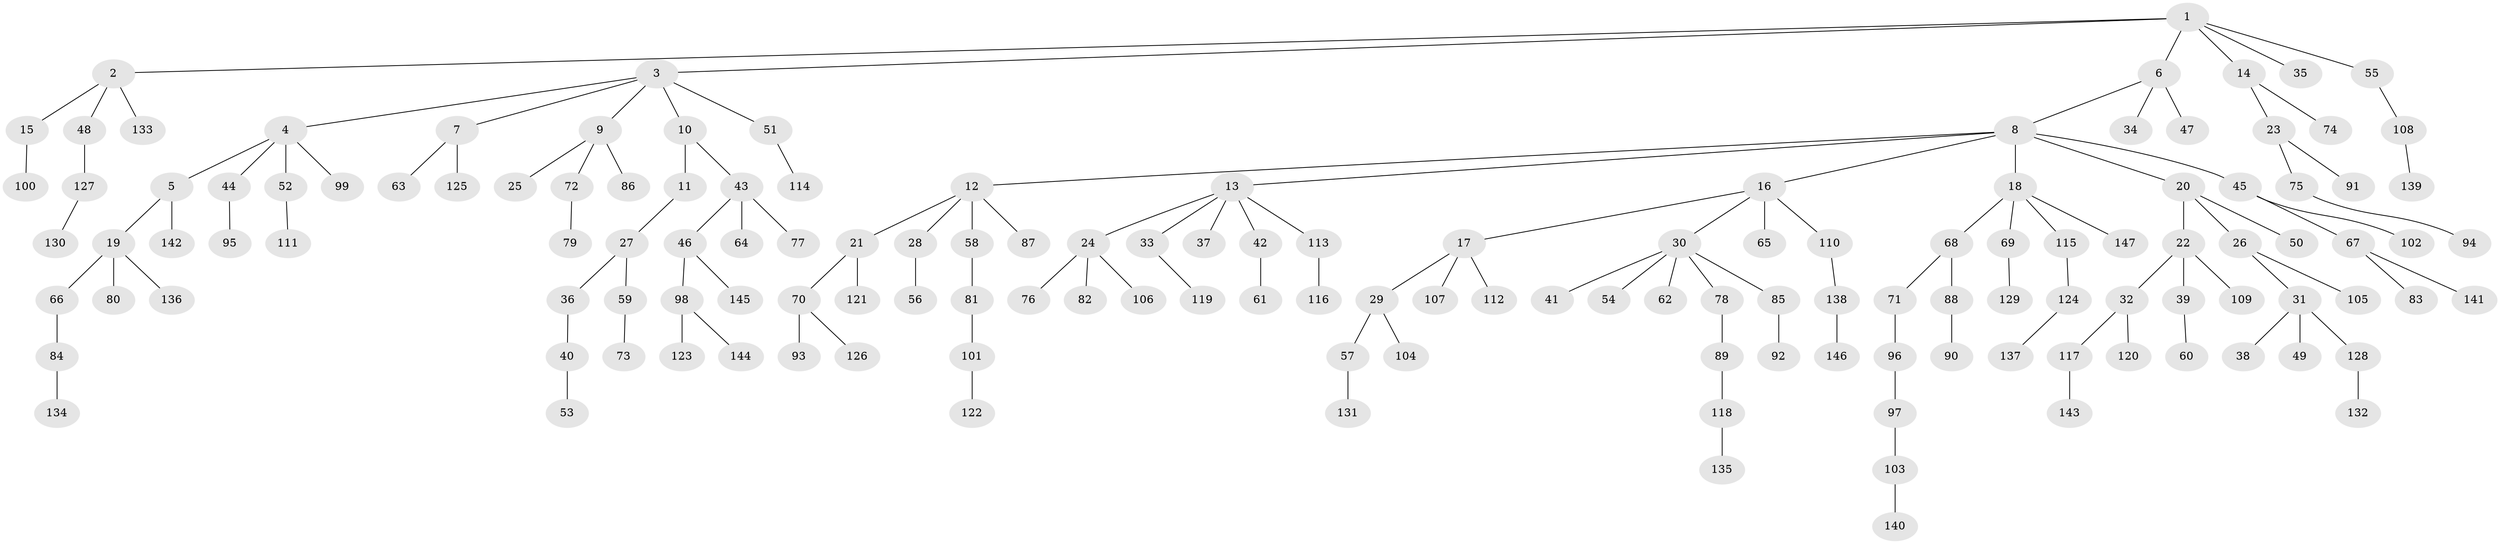 // coarse degree distribution, {5: 0.06930693069306931, 4: 0.0297029702970297, 7: 0.019801980198019802, 3: 0.0891089108910891, 6: 0.019801980198019802, 2: 0.21782178217821782, 1: 0.5544554455445545}
// Generated by graph-tools (version 1.1) at 2025/42/03/06/25 10:42:02]
// undirected, 147 vertices, 146 edges
graph export_dot {
graph [start="1"]
  node [color=gray90,style=filled];
  1;
  2;
  3;
  4;
  5;
  6;
  7;
  8;
  9;
  10;
  11;
  12;
  13;
  14;
  15;
  16;
  17;
  18;
  19;
  20;
  21;
  22;
  23;
  24;
  25;
  26;
  27;
  28;
  29;
  30;
  31;
  32;
  33;
  34;
  35;
  36;
  37;
  38;
  39;
  40;
  41;
  42;
  43;
  44;
  45;
  46;
  47;
  48;
  49;
  50;
  51;
  52;
  53;
  54;
  55;
  56;
  57;
  58;
  59;
  60;
  61;
  62;
  63;
  64;
  65;
  66;
  67;
  68;
  69;
  70;
  71;
  72;
  73;
  74;
  75;
  76;
  77;
  78;
  79;
  80;
  81;
  82;
  83;
  84;
  85;
  86;
  87;
  88;
  89;
  90;
  91;
  92;
  93;
  94;
  95;
  96;
  97;
  98;
  99;
  100;
  101;
  102;
  103;
  104;
  105;
  106;
  107;
  108;
  109;
  110;
  111;
  112;
  113;
  114;
  115;
  116;
  117;
  118;
  119;
  120;
  121;
  122;
  123;
  124;
  125;
  126;
  127;
  128;
  129;
  130;
  131;
  132;
  133;
  134;
  135;
  136;
  137;
  138;
  139;
  140;
  141;
  142;
  143;
  144;
  145;
  146;
  147;
  1 -- 2;
  1 -- 3;
  1 -- 6;
  1 -- 14;
  1 -- 35;
  1 -- 55;
  2 -- 15;
  2 -- 48;
  2 -- 133;
  3 -- 4;
  3 -- 7;
  3 -- 9;
  3 -- 10;
  3 -- 51;
  4 -- 5;
  4 -- 44;
  4 -- 52;
  4 -- 99;
  5 -- 19;
  5 -- 142;
  6 -- 8;
  6 -- 34;
  6 -- 47;
  7 -- 63;
  7 -- 125;
  8 -- 12;
  8 -- 13;
  8 -- 16;
  8 -- 18;
  8 -- 20;
  8 -- 45;
  9 -- 25;
  9 -- 72;
  9 -- 86;
  10 -- 11;
  10 -- 43;
  11 -- 27;
  12 -- 21;
  12 -- 28;
  12 -- 58;
  12 -- 87;
  13 -- 24;
  13 -- 33;
  13 -- 37;
  13 -- 42;
  13 -- 113;
  14 -- 23;
  14 -- 74;
  15 -- 100;
  16 -- 17;
  16 -- 30;
  16 -- 65;
  16 -- 110;
  17 -- 29;
  17 -- 107;
  17 -- 112;
  18 -- 68;
  18 -- 69;
  18 -- 115;
  18 -- 147;
  19 -- 66;
  19 -- 80;
  19 -- 136;
  20 -- 22;
  20 -- 26;
  20 -- 50;
  21 -- 70;
  21 -- 121;
  22 -- 32;
  22 -- 39;
  22 -- 109;
  23 -- 75;
  23 -- 91;
  24 -- 76;
  24 -- 82;
  24 -- 106;
  26 -- 31;
  26 -- 105;
  27 -- 36;
  27 -- 59;
  28 -- 56;
  29 -- 57;
  29 -- 104;
  30 -- 41;
  30 -- 54;
  30 -- 62;
  30 -- 78;
  30 -- 85;
  31 -- 38;
  31 -- 49;
  31 -- 128;
  32 -- 117;
  32 -- 120;
  33 -- 119;
  36 -- 40;
  39 -- 60;
  40 -- 53;
  42 -- 61;
  43 -- 46;
  43 -- 64;
  43 -- 77;
  44 -- 95;
  45 -- 67;
  45 -- 102;
  46 -- 98;
  46 -- 145;
  48 -- 127;
  51 -- 114;
  52 -- 111;
  55 -- 108;
  57 -- 131;
  58 -- 81;
  59 -- 73;
  66 -- 84;
  67 -- 83;
  67 -- 141;
  68 -- 71;
  68 -- 88;
  69 -- 129;
  70 -- 93;
  70 -- 126;
  71 -- 96;
  72 -- 79;
  75 -- 94;
  78 -- 89;
  81 -- 101;
  84 -- 134;
  85 -- 92;
  88 -- 90;
  89 -- 118;
  96 -- 97;
  97 -- 103;
  98 -- 123;
  98 -- 144;
  101 -- 122;
  103 -- 140;
  108 -- 139;
  110 -- 138;
  113 -- 116;
  115 -- 124;
  117 -- 143;
  118 -- 135;
  124 -- 137;
  127 -- 130;
  128 -- 132;
  138 -- 146;
}
